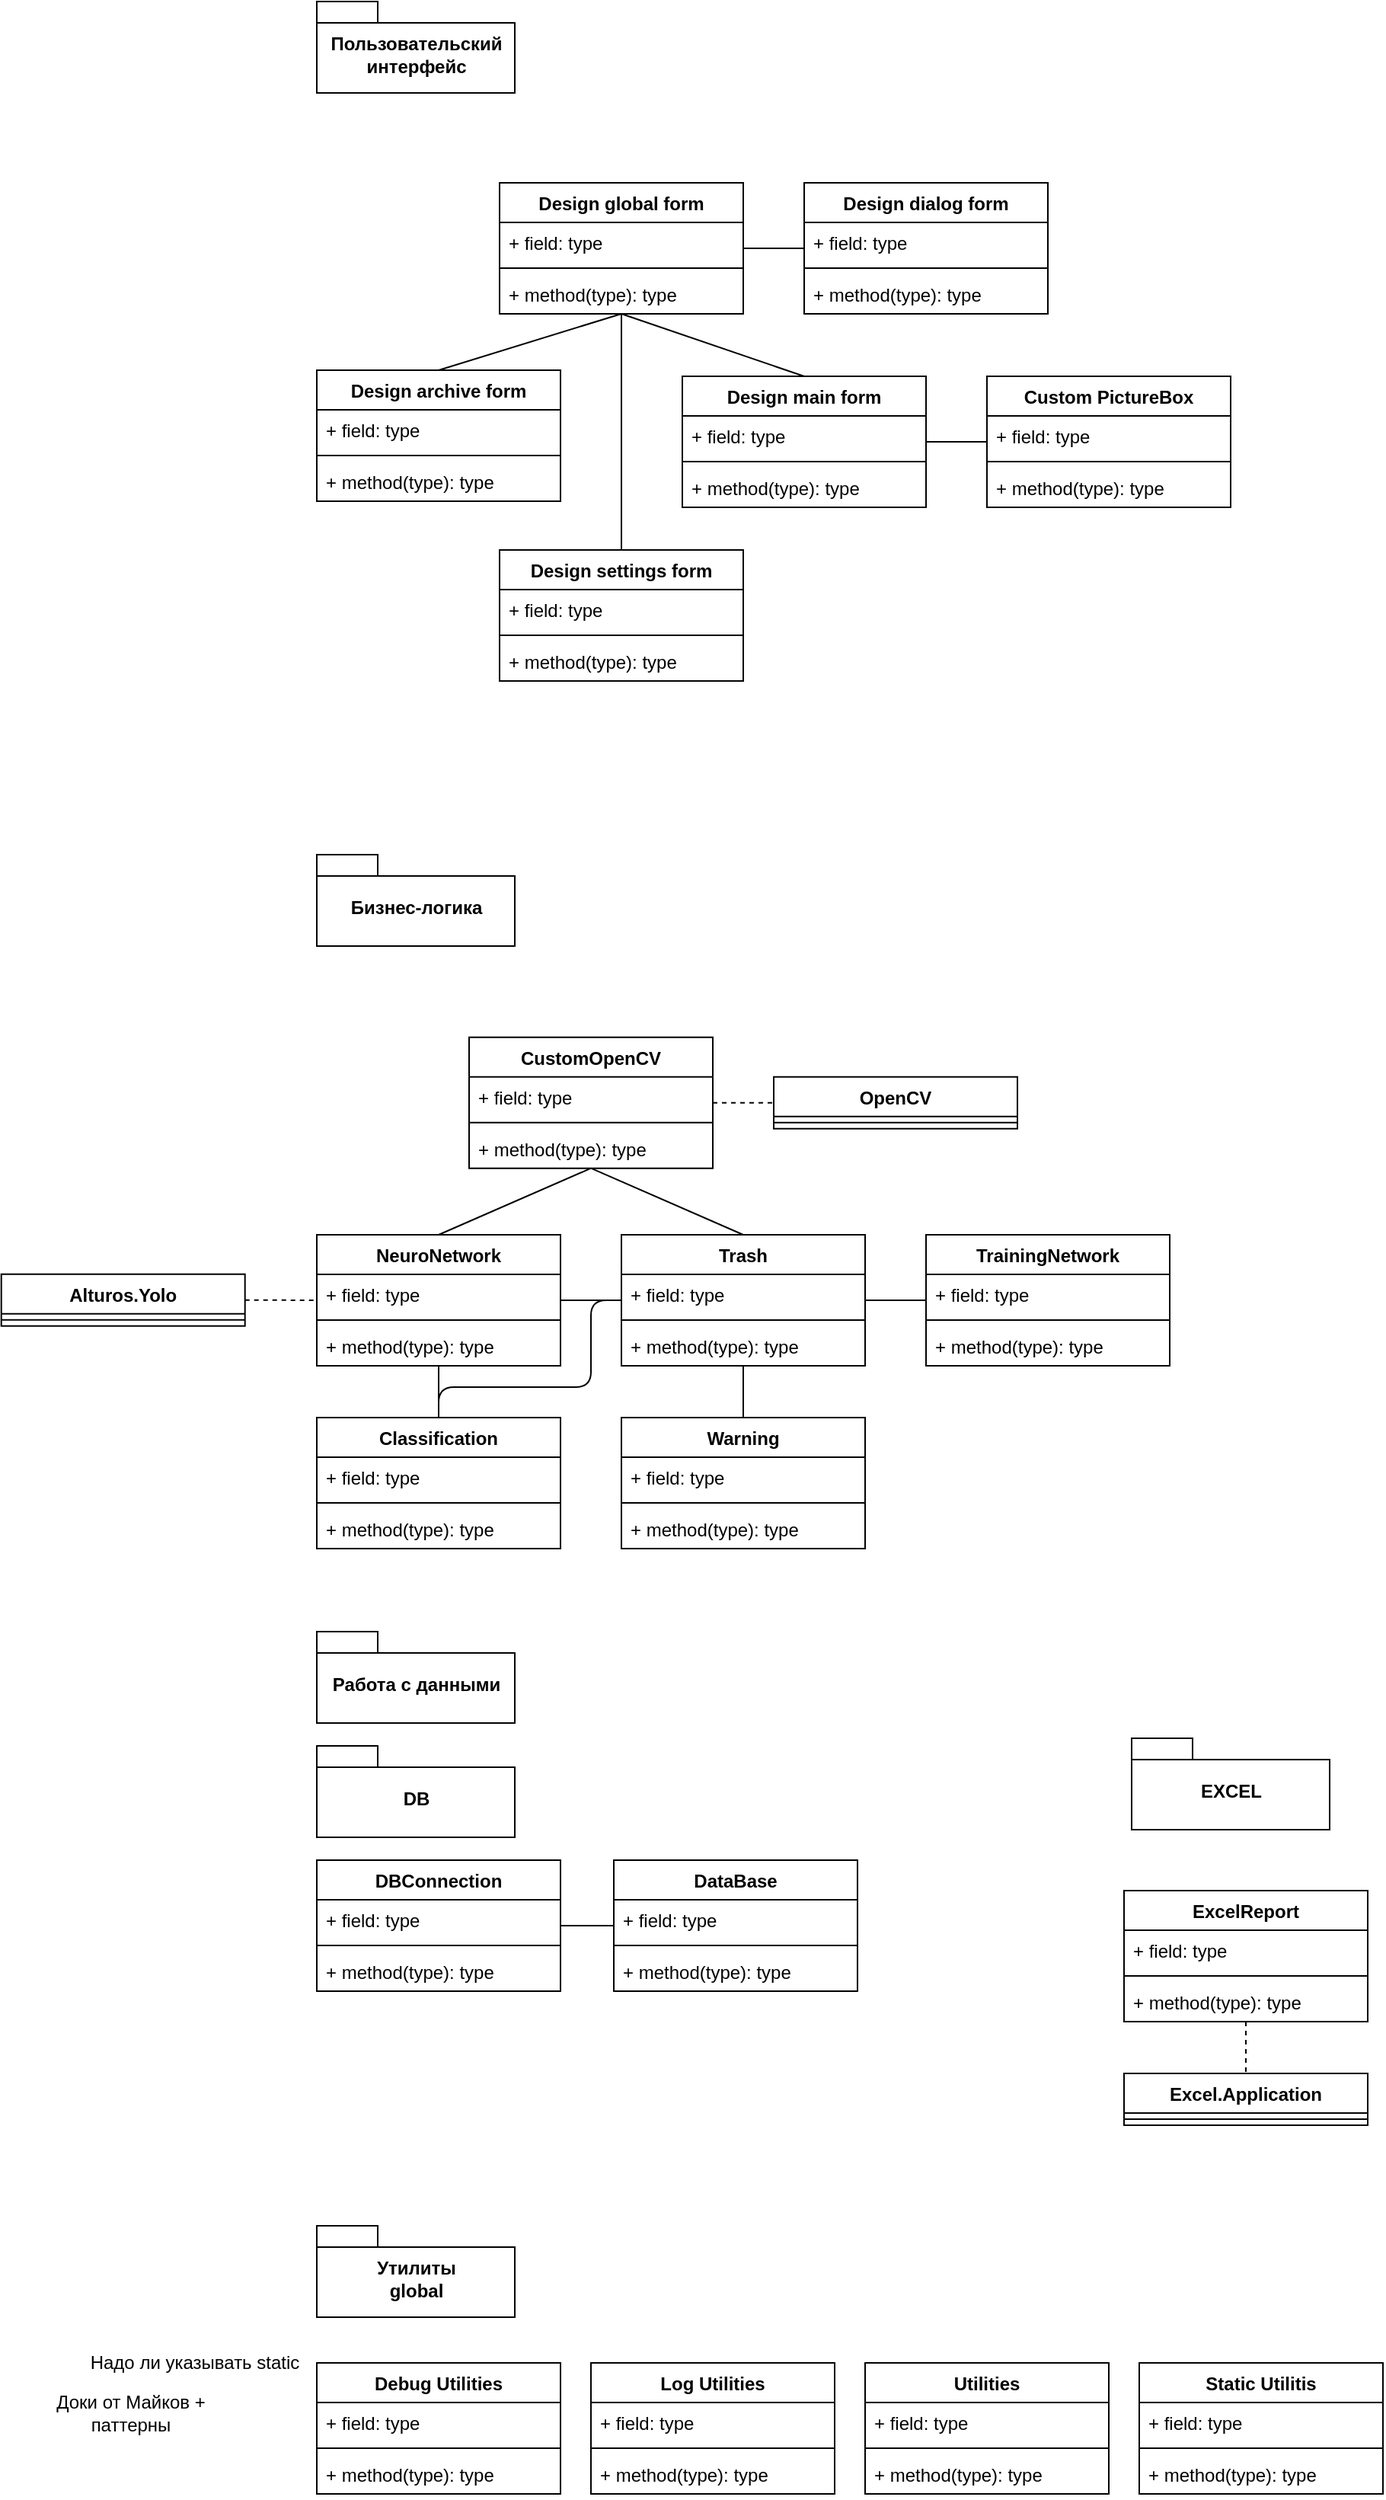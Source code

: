 <mxfile version="12.1.0" type="github" pages="1"><diagram id="XDiO8jFFn4SJrxEM6MWL" name="Page-1"><mxGraphModel dx="1755" dy="1720" grid="1" gridSize="10" guides="1" tooltips="1" connect="1" arrows="1" fold="1" page="1" pageScale="1" pageWidth="827" pageHeight="1169" math="0" shadow="0"><root><mxCell id="0"/><mxCell id="1" parent="0"/><mxCell id="pUaezIKG5SH9zL5whbPJ-2" value="Design global form" style="swimlane;fontStyle=1;align=center;verticalAlign=top;childLayout=stackLayout;horizontal=1;startSize=26;horizontalStack=0;resizeParent=1;resizeParentMax=0;resizeLast=0;collapsible=1;marginBottom=0;" parent="1" vertex="1"><mxGeometry x="160" y="79" width="160" height="86" as="geometry"/></mxCell><mxCell id="pUaezIKG5SH9zL5whbPJ-3" value="+ field: type" style="text;strokeColor=none;fillColor=none;align=left;verticalAlign=top;spacingLeft=4;spacingRight=4;overflow=hidden;rotatable=0;points=[[0,0.5],[1,0.5]];portConstraint=eastwest;" parent="pUaezIKG5SH9zL5whbPJ-2" vertex="1"><mxGeometry y="26" width="160" height="26" as="geometry"/></mxCell><mxCell id="pUaezIKG5SH9zL5whbPJ-4" value="" style="line;strokeWidth=1;fillColor=none;align=left;verticalAlign=middle;spacingTop=-1;spacingLeft=3;spacingRight=3;rotatable=0;labelPosition=right;points=[];portConstraint=eastwest;" parent="pUaezIKG5SH9zL5whbPJ-2" vertex="1"><mxGeometry y="52" width="160" height="8" as="geometry"/></mxCell><mxCell id="pUaezIKG5SH9zL5whbPJ-5" value="+ method(type): type" style="text;strokeColor=none;fillColor=none;align=left;verticalAlign=top;spacingLeft=4;spacingRight=4;overflow=hidden;rotatable=0;points=[[0,0.5],[1,0.5]];portConstraint=eastwest;" parent="pUaezIKG5SH9zL5whbPJ-2" vertex="1"><mxGeometry y="60" width="160" height="26" as="geometry"/></mxCell><mxCell id="pUaezIKG5SH9zL5whbPJ-6" value="Design main form" style="swimlane;fontStyle=1;align=center;verticalAlign=top;childLayout=stackLayout;horizontal=1;startSize=26;horizontalStack=0;resizeParent=1;resizeParentMax=0;resizeLast=0;collapsible=1;marginBottom=0;" parent="1" vertex="1"><mxGeometry x="280" y="206" width="160" height="86" as="geometry"/></mxCell><mxCell id="pUaezIKG5SH9zL5whbPJ-7" value="+ field: type" style="text;strokeColor=none;fillColor=none;align=left;verticalAlign=top;spacingLeft=4;spacingRight=4;overflow=hidden;rotatable=0;points=[[0,0.5],[1,0.5]];portConstraint=eastwest;" parent="pUaezIKG5SH9zL5whbPJ-6" vertex="1"><mxGeometry y="26" width="160" height="26" as="geometry"/></mxCell><mxCell id="pUaezIKG5SH9zL5whbPJ-8" value="" style="line;strokeWidth=1;fillColor=none;align=left;verticalAlign=middle;spacingTop=-1;spacingLeft=3;spacingRight=3;rotatable=0;labelPosition=right;points=[];portConstraint=eastwest;" parent="pUaezIKG5SH9zL5whbPJ-6" vertex="1"><mxGeometry y="52" width="160" height="8" as="geometry"/></mxCell><mxCell id="pUaezIKG5SH9zL5whbPJ-9" value="+ method(type): type" style="text;strokeColor=none;fillColor=none;align=left;verticalAlign=top;spacingLeft=4;spacingRight=4;overflow=hidden;rotatable=0;points=[[0,0.5],[1,0.5]];portConstraint=eastwest;" parent="pUaezIKG5SH9zL5whbPJ-6" vertex="1"><mxGeometry y="60" width="160" height="26" as="geometry"/></mxCell><mxCell id="pUaezIKG5SH9zL5whbPJ-10" value="Design archive form" style="swimlane;fontStyle=1;align=center;verticalAlign=top;childLayout=stackLayout;horizontal=1;startSize=26;horizontalStack=0;resizeParent=1;resizeParentMax=0;resizeLast=0;collapsible=1;marginBottom=0;" parent="1" vertex="1"><mxGeometry x="40" y="202" width="160" height="86" as="geometry"/></mxCell><mxCell id="pUaezIKG5SH9zL5whbPJ-11" value="+ field: type" style="text;strokeColor=none;fillColor=none;align=left;verticalAlign=top;spacingLeft=4;spacingRight=4;overflow=hidden;rotatable=0;points=[[0,0.5],[1,0.5]];portConstraint=eastwest;" parent="pUaezIKG5SH9zL5whbPJ-10" vertex="1"><mxGeometry y="26" width="160" height="26" as="geometry"/></mxCell><mxCell id="pUaezIKG5SH9zL5whbPJ-12" value="" style="line;strokeWidth=1;fillColor=none;align=left;verticalAlign=middle;spacingTop=-1;spacingLeft=3;spacingRight=3;rotatable=0;labelPosition=right;points=[];portConstraint=eastwest;" parent="pUaezIKG5SH9zL5whbPJ-10" vertex="1"><mxGeometry y="52" width="160" height="8" as="geometry"/></mxCell><mxCell id="pUaezIKG5SH9zL5whbPJ-13" value="+ method(type): type" style="text;strokeColor=none;fillColor=none;align=left;verticalAlign=top;spacingLeft=4;spacingRight=4;overflow=hidden;rotatable=0;points=[[0,0.5],[1,0.5]];portConstraint=eastwest;" parent="pUaezIKG5SH9zL5whbPJ-10" vertex="1"><mxGeometry y="60" width="160" height="26" as="geometry"/></mxCell><mxCell id="pUaezIKG5SH9zL5whbPJ-18" value="Custom PictureBox" style="swimlane;fontStyle=1;align=center;verticalAlign=top;childLayout=stackLayout;horizontal=1;startSize=26;horizontalStack=0;resizeParent=1;resizeParentMax=0;resizeLast=0;collapsible=1;marginBottom=0;" parent="1" vertex="1"><mxGeometry x="480" y="206" width="160" height="86" as="geometry"/></mxCell><mxCell id="pUaezIKG5SH9zL5whbPJ-19" value="+ field: type" style="text;strokeColor=none;fillColor=none;align=left;verticalAlign=top;spacingLeft=4;spacingRight=4;overflow=hidden;rotatable=0;points=[[0,0.5],[1,0.5]];portConstraint=eastwest;" parent="pUaezIKG5SH9zL5whbPJ-18" vertex="1"><mxGeometry y="26" width="160" height="26" as="geometry"/></mxCell><mxCell id="pUaezIKG5SH9zL5whbPJ-20" value="" style="line;strokeWidth=1;fillColor=none;align=left;verticalAlign=middle;spacingTop=-1;spacingLeft=3;spacingRight=3;rotatable=0;labelPosition=right;points=[];portConstraint=eastwest;" parent="pUaezIKG5SH9zL5whbPJ-18" vertex="1"><mxGeometry y="52" width="160" height="8" as="geometry"/></mxCell><mxCell id="pUaezIKG5SH9zL5whbPJ-21" value="+ method(type): type" style="text;strokeColor=none;fillColor=none;align=left;verticalAlign=top;spacingLeft=4;spacingRight=4;overflow=hidden;rotatable=0;points=[[0,0.5],[1,0.5]];portConstraint=eastwest;" parent="pUaezIKG5SH9zL5whbPJ-18" vertex="1"><mxGeometry y="60" width="160" height="26" as="geometry"/></mxCell><mxCell id="pUaezIKG5SH9zL5whbPJ-22" value="" style="endArrow=none;html=1;exitX=0.5;exitY=0;exitDx=0;exitDy=0;entryX=0.5;entryY=1;entryDx=0;entryDy=0;" parent="1" source="pUaezIKG5SH9zL5whbPJ-10" target="pUaezIKG5SH9zL5whbPJ-2" edge="1"><mxGeometry width="50" height="50" relative="1" as="geometry"><mxPoint x="120" y="206" as="sourcePoint"/><mxPoint x="220" y="113" as="targetPoint"/></mxGeometry></mxCell><mxCell id="pUaezIKG5SH9zL5whbPJ-23" value="" style="endArrow=none;html=1;exitX=0.5;exitY=0;exitDx=0;exitDy=0;entryX=0.5;entryY=1;entryDx=0;entryDy=0;" parent="1" source="pUaezIKG5SH9zL5whbPJ-6" target="pUaezIKG5SH9zL5whbPJ-2" edge="1"><mxGeometry width="50" height="50" relative="1" as="geometry"><mxPoint x="160" y="239" as="sourcePoint"/><mxPoint x="150" y="152" as="targetPoint"/></mxGeometry></mxCell><mxCell id="pUaezIKG5SH9zL5whbPJ-28" value="" style="endArrow=none;html=1;entryX=0;entryY=0.5;entryDx=0;entryDy=0;exitX=1;exitY=0.5;exitDx=0;exitDy=0;" parent="1" source="pUaezIKG5SH9zL5whbPJ-6" target="pUaezIKG5SH9zL5whbPJ-18" edge="1"><mxGeometry width="50" height="50" relative="1" as="geometry"><mxPoint x="420" y="316" as="sourcePoint"/><mxPoint x="440" y="266" as="targetPoint"/></mxGeometry></mxCell><mxCell id="pUaezIKG5SH9zL5whbPJ-31" value="Пользовательский&lt;br&gt;интерфейс" style="shape=folder;fontStyle=1;spacingTop=10;tabWidth=40;tabHeight=14;tabPosition=left;html=1;" parent="1" vertex="1"><mxGeometry x="40" y="-40" width="130" height="60" as="geometry"/></mxCell><mxCell id="pUaezIKG5SH9zL5whbPJ-32" value="Бизнес-логика" style="shape=folder;fontStyle=1;spacingTop=10;tabWidth=40;tabHeight=14;tabPosition=left;html=1;" parent="1" vertex="1"><mxGeometry x="40" y="520" width="130" height="60" as="geometry"/></mxCell><mxCell id="pUaezIKG5SH9zL5whbPJ-33" value="Работа с данными" style="shape=folder;fontStyle=1;spacingTop=10;tabWidth=40;tabHeight=14;tabPosition=left;html=1;" parent="1" vertex="1"><mxGeometry x="40" y="1030" width="130" height="60" as="geometry"/></mxCell><mxCell id="pUaezIKG5SH9zL5whbPJ-34" value="Утилиты&lt;br&gt;global" style="shape=folder;fontStyle=1;spacingTop=10;tabWidth=40;tabHeight=14;tabPosition=left;html=1;" parent="1" vertex="1"><mxGeometry x="40" y="1420" width="130" height="60" as="geometry"/></mxCell><mxCell id="pUaezIKG5SH9zL5whbPJ-35" value="CustomOpenCV" style="swimlane;fontStyle=1;align=center;verticalAlign=top;childLayout=stackLayout;horizontal=1;startSize=26;horizontalStack=0;resizeParent=1;resizeParentMax=0;resizeLast=0;collapsible=1;marginBottom=0;" parent="1" vertex="1"><mxGeometry x="140" y="639.845" width="160" height="86" as="geometry"/></mxCell><mxCell id="pUaezIKG5SH9zL5whbPJ-36" value="+ field: type" style="text;strokeColor=none;fillColor=none;align=left;verticalAlign=top;spacingLeft=4;spacingRight=4;overflow=hidden;rotatable=0;points=[[0,0.5],[1,0.5]];portConstraint=eastwest;" parent="pUaezIKG5SH9zL5whbPJ-35" vertex="1"><mxGeometry y="26" width="160" height="26" as="geometry"/></mxCell><mxCell id="pUaezIKG5SH9zL5whbPJ-37" value="" style="line;strokeWidth=1;fillColor=none;align=left;verticalAlign=middle;spacingTop=-1;spacingLeft=3;spacingRight=3;rotatable=0;labelPosition=right;points=[];portConstraint=eastwest;" parent="pUaezIKG5SH9zL5whbPJ-35" vertex="1"><mxGeometry y="52" width="160" height="8" as="geometry"/></mxCell><mxCell id="pUaezIKG5SH9zL5whbPJ-38" value="+ method(type): type" style="text;strokeColor=none;fillColor=none;align=left;verticalAlign=top;spacingLeft=4;spacingRight=4;overflow=hidden;rotatable=0;points=[[0,0.5],[1,0.5]];portConstraint=eastwest;" parent="pUaezIKG5SH9zL5whbPJ-35" vertex="1"><mxGeometry y="60" width="160" height="26" as="geometry"/></mxCell><mxCell id="pUaezIKG5SH9zL5whbPJ-39" value="NeuroNetwork" style="swimlane;fontStyle=1;align=center;verticalAlign=top;childLayout=stackLayout;horizontal=1;startSize=26;horizontalStack=0;resizeParent=1;resizeParentMax=0;resizeLast=0;collapsible=1;marginBottom=0;" parent="1" vertex="1"><mxGeometry x="40" y="769.5" width="160" height="86" as="geometry"/></mxCell><mxCell id="pUaezIKG5SH9zL5whbPJ-40" value="+ field: type" style="text;strokeColor=none;fillColor=none;align=left;verticalAlign=top;spacingLeft=4;spacingRight=4;overflow=hidden;rotatable=0;points=[[0,0.5],[1,0.5]];portConstraint=eastwest;" parent="pUaezIKG5SH9zL5whbPJ-39" vertex="1"><mxGeometry y="26" width="160" height="26" as="geometry"/></mxCell><mxCell id="pUaezIKG5SH9zL5whbPJ-41" value="" style="line;strokeWidth=1;fillColor=none;align=left;verticalAlign=middle;spacingTop=-1;spacingLeft=3;spacingRight=3;rotatable=0;labelPosition=right;points=[];portConstraint=eastwest;" parent="pUaezIKG5SH9zL5whbPJ-39" vertex="1"><mxGeometry y="52" width="160" height="8" as="geometry"/></mxCell><mxCell id="pUaezIKG5SH9zL5whbPJ-42" value="+ method(type): type" style="text;strokeColor=none;fillColor=none;align=left;verticalAlign=top;spacingLeft=4;spacingRight=4;overflow=hidden;rotatable=0;points=[[0,0.5],[1,0.5]];portConstraint=eastwest;" parent="pUaezIKG5SH9zL5whbPJ-39" vertex="1"><mxGeometry y="60" width="160" height="26" as="geometry"/></mxCell><mxCell id="pUaezIKG5SH9zL5whbPJ-43" value="Trash" style="swimlane;fontStyle=1;align=center;verticalAlign=top;childLayout=stackLayout;horizontal=1;startSize=26;horizontalStack=0;resizeParent=1;resizeParentMax=0;resizeLast=0;collapsible=1;marginBottom=0;" parent="1" vertex="1"><mxGeometry x="240" y="769.5" width="160" height="86" as="geometry"/></mxCell><mxCell id="pUaezIKG5SH9zL5whbPJ-44" value="+ field: type" style="text;strokeColor=none;fillColor=none;align=left;verticalAlign=top;spacingLeft=4;spacingRight=4;overflow=hidden;rotatable=0;points=[[0,0.5],[1,0.5]];portConstraint=eastwest;" parent="pUaezIKG5SH9zL5whbPJ-43" vertex="1"><mxGeometry y="26" width="160" height="26" as="geometry"/></mxCell><mxCell id="pUaezIKG5SH9zL5whbPJ-45" value="" style="line;strokeWidth=1;fillColor=none;align=left;verticalAlign=middle;spacingTop=-1;spacingLeft=3;spacingRight=3;rotatable=0;labelPosition=right;points=[];portConstraint=eastwest;" parent="pUaezIKG5SH9zL5whbPJ-43" vertex="1"><mxGeometry y="52" width="160" height="8" as="geometry"/></mxCell><mxCell id="pUaezIKG5SH9zL5whbPJ-46" value="+ method(type): type" style="text;strokeColor=none;fillColor=none;align=left;verticalAlign=top;spacingLeft=4;spacingRight=4;overflow=hidden;rotatable=0;points=[[0,0.5],[1,0.5]];portConstraint=eastwest;" parent="pUaezIKG5SH9zL5whbPJ-43" vertex="1"><mxGeometry y="60" width="160" height="26" as="geometry"/></mxCell><mxCell id="pUaezIKG5SH9zL5whbPJ-47" value="" style="endArrow=none;html=1;exitX=0.5;exitY=1;exitDx=0;exitDy=0;entryX=0.5;entryY=0;entryDx=0;entryDy=0;" parent="1" source="pUaezIKG5SH9zL5whbPJ-35" target="pUaezIKG5SH9zL5whbPJ-39" edge="1"><mxGeometry width="50" height="50" relative="1" as="geometry"><mxPoint x="-80" y="859.5" as="sourcePoint"/><mxPoint x="30" y="919.5" as="targetPoint"/></mxGeometry></mxCell><mxCell id="pUaezIKG5SH9zL5whbPJ-48" value="" style="endArrow=none;html=1;exitX=1;exitY=0.5;exitDx=0;exitDy=0;entryX=0;entryY=0.5;entryDx=0;entryDy=0;" parent="1" source="pUaezIKG5SH9zL5whbPJ-39" target="pUaezIKG5SH9zL5whbPJ-43" edge="1"><mxGeometry width="50" height="50" relative="1" as="geometry"><mxPoint x="10" y="809.5" as="sourcePoint"/><mxPoint x="50" y="809.5" as="targetPoint"/></mxGeometry></mxCell><mxCell id="pUaezIKG5SH9zL5whbPJ-49" value="Debug Utilities" style="swimlane;fontStyle=1;align=center;verticalAlign=top;childLayout=stackLayout;horizontal=1;startSize=26;horizontalStack=0;resizeParent=1;resizeParentMax=0;resizeLast=0;collapsible=1;marginBottom=0;" parent="1" vertex="1"><mxGeometry x="40" y="1510" width="160" height="86" as="geometry"/></mxCell><mxCell id="pUaezIKG5SH9zL5whbPJ-50" value="+ field: type" style="text;strokeColor=none;fillColor=none;align=left;verticalAlign=top;spacingLeft=4;spacingRight=4;overflow=hidden;rotatable=0;points=[[0,0.5],[1,0.5]];portConstraint=eastwest;" parent="pUaezIKG5SH9zL5whbPJ-49" vertex="1"><mxGeometry y="26" width="160" height="26" as="geometry"/></mxCell><mxCell id="pUaezIKG5SH9zL5whbPJ-51" value="" style="line;strokeWidth=1;fillColor=none;align=left;verticalAlign=middle;spacingTop=-1;spacingLeft=3;spacingRight=3;rotatable=0;labelPosition=right;points=[];portConstraint=eastwest;" parent="pUaezIKG5SH9zL5whbPJ-49" vertex="1"><mxGeometry y="52" width="160" height="8" as="geometry"/></mxCell><mxCell id="pUaezIKG5SH9zL5whbPJ-52" value="+ method(type): type" style="text;strokeColor=none;fillColor=none;align=left;verticalAlign=top;spacingLeft=4;spacingRight=4;overflow=hidden;rotatable=0;points=[[0,0.5],[1,0.5]];portConstraint=eastwest;" parent="pUaezIKG5SH9zL5whbPJ-49" vertex="1"><mxGeometry y="60" width="160" height="26" as="geometry"/></mxCell><mxCell id="pUaezIKG5SH9zL5whbPJ-53" value="Log Utilities" style="swimlane;fontStyle=1;align=center;verticalAlign=top;childLayout=stackLayout;horizontal=1;startSize=26;horizontalStack=0;resizeParent=1;resizeParentMax=0;resizeLast=0;collapsible=1;marginBottom=0;" parent="1" vertex="1"><mxGeometry x="220" y="1510" width="160" height="86" as="geometry"/></mxCell><mxCell id="pUaezIKG5SH9zL5whbPJ-54" value="+ field: type" style="text;strokeColor=none;fillColor=none;align=left;verticalAlign=top;spacingLeft=4;spacingRight=4;overflow=hidden;rotatable=0;points=[[0,0.5],[1,0.5]];portConstraint=eastwest;" parent="pUaezIKG5SH9zL5whbPJ-53" vertex="1"><mxGeometry y="26" width="160" height="26" as="geometry"/></mxCell><mxCell id="pUaezIKG5SH9zL5whbPJ-55" value="" style="line;strokeWidth=1;fillColor=none;align=left;verticalAlign=middle;spacingTop=-1;spacingLeft=3;spacingRight=3;rotatable=0;labelPosition=right;points=[];portConstraint=eastwest;" parent="pUaezIKG5SH9zL5whbPJ-53" vertex="1"><mxGeometry y="52" width="160" height="8" as="geometry"/></mxCell><mxCell id="pUaezIKG5SH9zL5whbPJ-56" value="+ method(type): type" style="text;strokeColor=none;fillColor=none;align=left;verticalAlign=top;spacingLeft=4;spacingRight=4;overflow=hidden;rotatable=0;points=[[0,0.5],[1,0.5]];portConstraint=eastwest;" parent="pUaezIKG5SH9zL5whbPJ-53" vertex="1"><mxGeometry y="60" width="160" height="26" as="geometry"/></mxCell><mxCell id="pUaezIKG5SH9zL5whbPJ-57" value="Utilities" style="swimlane;fontStyle=1;align=center;verticalAlign=top;childLayout=stackLayout;horizontal=1;startSize=26;horizontalStack=0;resizeParent=1;resizeParentMax=0;resizeLast=0;collapsible=1;marginBottom=0;" parent="1" vertex="1"><mxGeometry x="400" y="1510" width="160" height="86" as="geometry"/></mxCell><mxCell id="pUaezIKG5SH9zL5whbPJ-58" value="+ field: type" style="text;strokeColor=none;fillColor=none;align=left;verticalAlign=top;spacingLeft=4;spacingRight=4;overflow=hidden;rotatable=0;points=[[0,0.5],[1,0.5]];portConstraint=eastwest;" parent="pUaezIKG5SH9zL5whbPJ-57" vertex="1"><mxGeometry y="26" width="160" height="26" as="geometry"/></mxCell><mxCell id="pUaezIKG5SH9zL5whbPJ-59" value="" style="line;strokeWidth=1;fillColor=none;align=left;verticalAlign=middle;spacingTop=-1;spacingLeft=3;spacingRight=3;rotatable=0;labelPosition=right;points=[];portConstraint=eastwest;" parent="pUaezIKG5SH9zL5whbPJ-57" vertex="1"><mxGeometry y="52" width="160" height="8" as="geometry"/></mxCell><mxCell id="pUaezIKG5SH9zL5whbPJ-60" value="+ method(type): type" style="text;strokeColor=none;fillColor=none;align=left;verticalAlign=top;spacingLeft=4;spacingRight=4;overflow=hidden;rotatable=0;points=[[0,0.5],[1,0.5]];portConstraint=eastwest;" parent="pUaezIKG5SH9zL5whbPJ-57" vertex="1"><mxGeometry y="60" width="160" height="26" as="geometry"/></mxCell><mxCell id="pUaezIKG5SH9zL5whbPJ-61" value="Static Utilitis" style="swimlane;fontStyle=1;align=center;verticalAlign=top;childLayout=stackLayout;horizontal=1;startSize=26;horizontalStack=0;resizeParent=1;resizeParentMax=0;resizeLast=0;collapsible=1;marginBottom=0;" parent="1" vertex="1"><mxGeometry x="580" y="1510" width="160" height="86" as="geometry"/></mxCell><mxCell id="pUaezIKG5SH9zL5whbPJ-62" value="+ field: type" style="text;strokeColor=none;fillColor=none;align=left;verticalAlign=top;spacingLeft=4;spacingRight=4;overflow=hidden;rotatable=0;points=[[0,0.5],[1,0.5]];portConstraint=eastwest;" parent="pUaezIKG5SH9zL5whbPJ-61" vertex="1"><mxGeometry y="26" width="160" height="26" as="geometry"/></mxCell><mxCell id="pUaezIKG5SH9zL5whbPJ-63" value="" style="line;strokeWidth=1;fillColor=none;align=left;verticalAlign=middle;spacingTop=-1;spacingLeft=3;spacingRight=3;rotatable=0;labelPosition=right;points=[];portConstraint=eastwest;" parent="pUaezIKG5SH9zL5whbPJ-61" vertex="1"><mxGeometry y="52" width="160" height="8" as="geometry"/></mxCell><mxCell id="pUaezIKG5SH9zL5whbPJ-64" value="+ method(type): type" style="text;strokeColor=none;fillColor=none;align=left;verticalAlign=top;spacingLeft=4;spacingRight=4;overflow=hidden;rotatable=0;points=[[0,0.5],[1,0.5]];portConstraint=eastwest;" parent="pUaezIKG5SH9zL5whbPJ-61" vertex="1"><mxGeometry y="60" width="160" height="26" as="geometry"/></mxCell><mxCell id="pUaezIKG5SH9zL5whbPJ-65" value="DBConnection" style="swimlane;fontStyle=1;align=center;verticalAlign=top;childLayout=stackLayout;horizontal=1;startSize=26;horizontalStack=0;resizeParent=1;resizeParentMax=0;resizeLast=0;collapsible=1;marginBottom=0;" parent="1" vertex="1"><mxGeometry x="40" y="1180" width="160" height="86" as="geometry"/></mxCell><mxCell id="pUaezIKG5SH9zL5whbPJ-66" value="+ field: type" style="text;strokeColor=none;fillColor=none;align=left;verticalAlign=top;spacingLeft=4;spacingRight=4;overflow=hidden;rotatable=0;points=[[0,0.5],[1,0.5]];portConstraint=eastwest;" parent="pUaezIKG5SH9zL5whbPJ-65" vertex="1"><mxGeometry y="26" width="160" height="26" as="geometry"/></mxCell><mxCell id="pUaezIKG5SH9zL5whbPJ-67" value="" style="line;strokeWidth=1;fillColor=none;align=left;verticalAlign=middle;spacingTop=-1;spacingLeft=3;spacingRight=3;rotatable=0;labelPosition=right;points=[];portConstraint=eastwest;" parent="pUaezIKG5SH9zL5whbPJ-65" vertex="1"><mxGeometry y="52" width="160" height="8" as="geometry"/></mxCell><mxCell id="pUaezIKG5SH9zL5whbPJ-68" value="+ method(type): type" style="text;strokeColor=none;fillColor=none;align=left;verticalAlign=top;spacingLeft=4;spacingRight=4;overflow=hidden;rotatable=0;points=[[0,0.5],[1,0.5]];portConstraint=eastwest;" parent="pUaezIKG5SH9zL5whbPJ-65" vertex="1"><mxGeometry y="60" width="160" height="26" as="geometry"/></mxCell><mxCell id="pUaezIKG5SH9zL5whbPJ-69" value="DataBase" style="swimlane;fontStyle=1;align=center;verticalAlign=top;childLayout=stackLayout;horizontal=1;startSize=26;horizontalStack=0;resizeParent=1;resizeParentMax=0;resizeLast=0;collapsible=1;marginBottom=0;" parent="1" vertex="1"><mxGeometry x="235" y="1180" width="160" height="86" as="geometry"/></mxCell><mxCell id="pUaezIKG5SH9zL5whbPJ-70" value="+ field: type" style="text;strokeColor=none;fillColor=none;align=left;verticalAlign=top;spacingLeft=4;spacingRight=4;overflow=hidden;rotatable=0;points=[[0,0.5],[1,0.5]];portConstraint=eastwest;" parent="pUaezIKG5SH9zL5whbPJ-69" vertex="1"><mxGeometry y="26" width="160" height="26" as="geometry"/></mxCell><mxCell id="pUaezIKG5SH9zL5whbPJ-71" value="" style="line;strokeWidth=1;fillColor=none;align=left;verticalAlign=middle;spacingTop=-1;spacingLeft=3;spacingRight=3;rotatable=0;labelPosition=right;points=[];portConstraint=eastwest;" parent="pUaezIKG5SH9zL5whbPJ-69" vertex="1"><mxGeometry y="52" width="160" height="8" as="geometry"/></mxCell><mxCell id="pUaezIKG5SH9zL5whbPJ-72" value="+ method(type): type" style="text;strokeColor=none;fillColor=none;align=left;verticalAlign=top;spacingLeft=4;spacingRight=4;overflow=hidden;rotatable=0;points=[[0,0.5],[1,0.5]];portConstraint=eastwest;" parent="pUaezIKG5SH9zL5whbPJ-69" vertex="1"><mxGeometry y="60" width="160" height="26" as="geometry"/></mxCell><mxCell id="pUaezIKG5SH9zL5whbPJ-77" value="" style="endArrow=none;html=1;entryX=0;entryY=0.5;entryDx=0;entryDy=0;exitX=1;exitY=0.5;exitDx=0;exitDy=0;" parent="1" source="pUaezIKG5SH9zL5whbPJ-65" target="pUaezIKG5SH9zL5whbPJ-69" edge="1"><mxGeometry width="50" height="50" relative="1" as="geometry"><mxPoint x="230" y="1170" as="sourcePoint"/><mxPoint x="250" y="1003" as="targetPoint"/></mxGeometry></mxCell><mxCell id="xTw-XbB59XVLvjDgNL5M-1" value="Design settings form" style="swimlane;fontStyle=1;align=center;verticalAlign=top;childLayout=stackLayout;horizontal=1;startSize=26;horizontalStack=0;resizeParent=1;resizeParentMax=0;resizeLast=0;collapsible=1;marginBottom=0;" vertex="1" parent="1"><mxGeometry x="160" y="320" width="160" height="86" as="geometry"/></mxCell><mxCell id="xTw-XbB59XVLvjDgNL5M-2" value="+ field: type" style="text;strokeColor=none;fillColor=none;align=left;verticalAlign=top;spacingLeft=4;spacingRight=4;overflow=hidden;rotatable=0;points=[[0,0.5],[1,0.5]];portConstraint=eastwest;" vertex="1" parent="xTw-XbB59XVLvjDgNL5M-1"><mxGeometry y="26" width="160" height="26" as="geometry"/></mxCell><mxCell id="xTw-XbB59XVLvjDgNL5M-3" value="" style="line;strokeWidth=1;fillColor=none;align=left;verticalAlign=middle;spacingTop=-1;spacingLeft=3;spacingRight=3;rotatable=0;labelPosition=right;points=[];portConstraint=eastwest;" vertex="1" parent="xTw-XbB59XVLvjDgNL5M-1"><mxGeometry y="52" width="160" height="8" as="geometry"/></mxCell><mxCell id="xTw-XbB59XVLvjDgNL5M-4" value="+ method(type): type" style="text;strokeColor=none;fillColor=none;align=left;verticalAlign=top;spacingLeft=4;spacingRight=4;overflow=hidden;rotatable=0;points=[[0,0.5],[1,0.5]];portConstraint=eastwest;" vertex="1" parent="xTw-XbB59XVLvjDgNL5M-1"><mxGeometry y="60" width="160" height="26" as="geometry"/></mxCell><mxCell id="xTw-XbB59XVLvjDgNL5M-5" value="" style="endArrow=none;html=1;exitX=0.5;exitY=0;exitDx=0;exitDy=0;entryX=0.5;entryY=1;entryDx=0;entryDy=0;" edge="1" parent="1" source="xTw-XbB59XVLvjDgNL5M-1" target="pUaezIKG5SH9zL5whbPJ-2"><mxGeometry width="50" height="50" relative="1" as="geometry"><mxPoint x="130" y="212" as="sourcePoint"/><mxPoint x="250" y="139" as="targetPoint"/></mxGeometry></mxCell><mxCell id="xTw-XbB59XVLvjDgNL5M-6" value="TrainingNetwork" style="swimlane;fontStyle=1;align=center;verticalAlign=top;childLayout=stackLayout;horizontal=1;startSize=26;horizontalStack=0;resizeParent=1;resizeParentMax=0;resizeLast=0;collapsible=1;marginBottom=0;" vertex="1" parent="1"><mxGeometry x="440" y="769.5" width="160" height="86" as="geometry"/></mxCell><mxCell id="xTw-XbB59XVLvjDgNL5M-7" value="+ field: type" style="text;strokeColor=none;fillColor=none;align=left;verticalAlign=top;spacingLeft=4;spacingRight=4;overflow=hidden;rotatable=0;points=[[0,0.5],[1,0.5]];portConstraint=eastwest;" vertex="1" parent="xTw-XbB59XVLvjDgNL5M-6"><mxGeometry y="26" width="160" height="26" as="geometry"/></mxCell><mxCell id="xTw-XbB59XVLvjDgNL5M-8" value="" style="line;strokeWidth=1;fillColor=none;align=left;verticalAlign=middle;spacingTop=-1;spacingLeft=3;spacingRight=3;rotatable=0;labelPosition=right;points=[];portConstraint=eastwest;" vertex="1" parent="xTw-XbB59XVLvjDgNL5M-6"><mxGeometry y="52" width="160" height="8" as="geometry"/></mxCell><mxCell id="xTw-XbB59XVLvjDgNL5M-9" value="+ method(type): type" style="text;strokeColor=none;fillColor=none;align=left;verticalAlign=top;spacingLeft=4;spacingRight=4;overflow=hidden;rotatable=0;points=[[0,0.5],[1,0.5]];portConstraint=eastwest;" vertex="1" parent="xTw-XbB59XVLvjDgNL5M-6"><mxGeometry y="60" width="160" height="26" as="geometry"/></mxCell><mxCell id="xTw-XbB59XVLvjDgNL5M-11" value="" style="endArrow=none;html=1;entryX=1;entryY=0.5;entryDx=0;entryDy=0;exitX=0;exitY=0.5;exitDx=0;exitDy=0;" edge="1" parent="1" source="xTw-XbB59XVLvjDgNL5M-6" target="pUaezIKG5SH9zL5whbPJ-43"><mxGeometry width="50" height="50" relative="1" as="geometry"><mxPoint x="430" y="789.5" as="sourcePoint"/><mxPoint x="440" y="869.5" as="targetPoint"/></mxGeometry></mxCell><mxCell id="xTw-XbB59XVLvjDgNL5M-12" value="Warning" style="swimlane;fontStyle=1;align=center;verticalAlign=top;childLayout=stackLayout;horizontal=1;startSize=26;horizontalStack=0;resizeParent=1;resizeParentMax=0;resizeLast=0;collapsible=1;marginBottom=0;" vertex="1" parent="1"><mxGeometry x="240" y="889.5" width="160" height="86" as="geometry"/></mxCell><mxCell id="xTw-XbB59XVLvjDgNL5M-13" value="+ field: type" style="text;strokeColor=none;fillColor=none;align=left;verticalAlign=top;spacingLeft=4;spacingRight=4;overflow=hidden;rotatable=0;points=[[0,0.5],[1,0.5]];portConstraint=eastwest;" vertex="1" parent="xTw-XbB59XVLvjDgNL5M-12"><mxGeometry y="26" width="160" height="26" as="geometry"/></mxCell><mxCell id="xTw-XbB59XVLvjDgNL5M-14" value="" style="line;strokeWidth=1;fillColor=none;align=left;verticalAlign=middle;spacingTop=-1;spacingLeft=3;spacingRight=3;rotatable=0;labelPosition=right;points=[];portConstraint=eastwest;" vertex="1" parent="xTw-XbB59XVLvjDgNL5M-12"><mxGeometry y="52" width="160" height="8" as="geometry"/></mxCell><mxCell id="xTw-XbB59XVLvjDgNL5M-15" value="+ method(type): type" style="text;strokeColor=none;fillColor=none;align=left;verticalAlign=top;spacingLeft=4;spacingRight=4;overflow=hidden;rotatable=0;points=[[0,0.5],[1,0.5]];portConstraint=eastwest;" vertex="1" parent="xTw-XbB59XVLvjDgNL5M-12"><mxGeometry y="60" width="160" height="26" as="geometry"/></mxCell><mxCell id="xTw-XbB59XVLvjDgNL5M-16" value="" style="endArrow=none;html=1;entryX=0.5;entryY=1;entryDx=0;entryDy=0;exitX=0.5;exitY=0;exitDx=0;exitDy=0;" edge="1" parent="1" source="xTw-XbB59XVLvjDgNL5M-12" target="pUaezIKG5SH9zL5whbPJ-43"><mxGeometry width="50" height="50" relative="1" as="geometry"><mxPoint x="110" y="939.5" as="sourcePoint"/><mxPoint x="160" y="889.5" as="targetPoint"/></mxGeometry></mxCell><mxCell id="xTw-XbB59XVLvjDgNL5M-17" value="Classification" style="swimlane;fontStyle=1;align=center;verticalAlign=top;childLayout=stackLayout;horizontal=1;startSize=26;horizontalStack=0;resizeParent=1;resizeParentMax=0;resizeLast=0;collapsible=1;marginBottom=0;" vertex="1" parent="1"><mxGeometry x="40" y="889.5" width="160" height="86" as="geometry"/></mxCell><mxCell id="xTw-XbB59XVLvjDgNL5M-18" value="+ field: type" style="text;strokeColor=none;fillColor=none;align=left;verticalAlign=top;spacingLeft=4;spacingRight=4;overflow=hidden;rotatable=0;points=[[0,0.5],[1,0.5]];portConstraint=eastwest;" vertex="1" parent="xTw-XbB59XVLvjDgNL5M-17"><mxGeometry y="26" width="160" height="26" as="geometry"/></mxCell><mxCell id="xTw-XbB59XVLvjDgNL5M-19" value="" style="line;strokeWidth=1;fillColor=none;align=left;verticalAlign=middle;spacingTop=-1;spacingLeft=3;spacingRight=3;rotatable=0;labelPosition=right;points=[];portConstraint=eastwest;" vertex="1" parent="xTw-XbB59XVLvjDgNL5M-17"><mxGeometry y="52" width="160" height="8" as="geometry"/></mxCell><mxCell id="xTw-XbB59XVLvjDgNL5M-20" value="+ method(type): type" style="text;strokeColor=none;fillColor=none;align=left;verticalAlign=top;spacingLeft=4;spacingRight=4;overflow=hidden;rotatable=0;points=[[0,0.5],[1,0.5]];portConstraint=eastwest;" vertex="1" parent="xTw-XbB59XVLvjDgNL5M-17"><mxGeometry y="60" width="160" height="26" as="geometry"/></mxCell><mxCell id="xTw-XbB59XVLvjDgNL5M-21" value="" style="endArrow=none;html=1;exitX=0.5;exitY=0;exitDx=0;exitDy=0;entryX=0.5;entryY=1;entryDx=0;entryDy=0;" edge="1" parent="1" source="xTw-XbB59XVLvjDgNL5M-17" target="pUaezIKG5SH9zL5whbPJ-39"><mxGeometry width="50" height="50" relative="1" as="geometry"><mxPoint x="122" y="869.5" as="sourcePoint"/><mxPoint x="90" y="869.5" as="targetPoint"/></mxGeometry></mxCell><mxCell id="xTw-XbB59XVLvjDgNL5M-22" value="Design dialog form" style="swimlane;fontStyle=1;align=center;verticalAlign=top;childLayout=stackLayout;horizontal=1;startSize=26;horizontalStack=0;resizeParent=1;resizeParentMax=0;resizeLast=0;collapsible=1;marginBottom=0;" vertex="1" parent="1"><mxGeometry x="360" y="79" width="160" height="86" as="geometry"/></mxCell><mxCell id="xTw-XbB59XVLvjDgNL5M-23" value="+ field: type" style="text;strokeColor=none;fillColor=none;align=left;verticalAlign=top;spacingLeft=4;spacingRight=4;overflow=hidden;rotatable=0;points=[[0,0.5],[1,0.5]];portConstraint=eastwest;" vertex="1" parent="xTw-XbB59XVLvjDgNL5M-22"><mxGeometry y="26" width="160" height="26" as="geometry"/></mxCell><mxCell id="xTw-XbB59XVLvjDgNL5M-24" value="" style="line;strokeWidth=1;fillColor=none;align=left;verticalAlign=middle;spacingTop=-1;spacingLeft=3;spacingRight=3;rotatable=0;labelPosition=right;points=[];portConstraint=eastwest;" vertex="1" parent="xTw-XbB59XVLvjDgNL5M-22"><mxGeometry y="52" width="160" height="8" as="geometry"/></mxCell><mxCell id="xTw-XbB59XVLvjDgNL5M-25" value="+ method(type): type" style="text;strokeColor=none;fillColor=none;align=left;verticalAlign=top;spacingLeft=4;spacingRight=4;overflow=hidden;rotatable=0;points=[[0,0.5],[1,0.5]];portConstraint=eastwest;" vertex="1" parent="xTw-XbB59XVLvjDgNL5M-22"><mxGeometry y="60" width="160" height="26" as="geometry"/></mxCell><mxCell id="xTw-XbB59XVLvjDgNL5M-26" value="" style="endArrow=none;html=1;exitX=0.5;exitY=0;exitDx=0;exitDy=0;entryX=0;entryY=0.5;entryDx=0;entryDy=0;" edge="1" parent="1" source="xTw-XbB59XVLvjDgNL5M-17" target="pUaezIKG5SH9zL5whbPJ-43"><mxGeometry width="50" height="50" relative="1" as="geometry"><mxPoint x="180" y="899.5" as="sourcePoint"/><mxPoint x="230" y="819.5" as="targetPoint"/><Array as="points"><mxPoint x="120" y="869.5"/><mxPoint x="220" y="869.5"/><mxPoint x="220" y="812.5"/></Array></mxGeometry></mxCell><mxCell id="xTw-XbB59XVLvjDgNL5M-27" value="" style="endArrow=none;html=1;exitX=0.5;exitY=0;exitDx=0;exitDy=0;entryX=0.5;entryY=1;entryDx=0;entryDy=0;" edge="1" parent="1" source="pUaezIKG5SH9zL5whbPJ-43" target="pUaezIKG5SH9zL5whbPJ-35"><mxGeometry width="50" height="50" relative="1" as="geometry"><mxPoint x="310" y="769.5" as="sourcePoint"/><mxPoint x="180" y="672.5" as="targetPoint"/></mxGeometry></mxCell><mxCell id="xTw-XbB59XVLvjDgNL5M-30" value="" style="endArrow=none;html=1;entryX=0;entryY=0.5;entryDx=0;entryDy=0;exitX=1;exitY=0.5;exitDx=0;exitDy=0;" edge="1" parent="1" source="pUaezIKG5SH9zL5whbPJ-2" target="xTw-XbB59XVLvjDgNL5M-22"><mxGeometry width="50" height="50" relative="1" as="geometry"><mxPoint x="350" y="190" as="sourcePoint"/><mxPoint x="400" y="140" as="targetPoint"/></mxGeometry></mxCell><mxCell id="xTw-XbB59XVLvjDgNL5M-41" value="OpenCV" style="swimlane;fontStyle=1;align=center;verticalAlign=top;childLayout=stackLayout;horizontal=1;startSize=26;horizontalStack=0;resizeParent=1;resizeParentMax=0;resizeLast=0;collapsible=1;marginBottom=0;" vertex="1" parent="1"><mxGeometry x="340" y="665.845" width="160" height="34" as="geometry"/></mxCell><mxCell id="xTw-XbB59XVLvjDgNL5M-43" value="" style="line;strokeWidth=1;fillColor=none;align=left;verticalAlign=middle;spacingTop=-1;spacingLeft=3;spacingRight=3;rotatable=0;labelPosition=right;points=[];portConstraint=eastwest;" vertex="1" parent="xTw-XbB59XVLvjDgNL5M-41"><mxGeometry y="26" width="160" height="8" as="geometry"/></mxCell><mxCell id="xTw-XbB59XVLvjDgNL5M-45" value="" style="endArrow=none;dashed=1;html=1;exitX=1;exitY=0.5;exitDx=0;exitDy=0;entryX=0;entryY=0.5;entryDx=0;entryDy=0;" edge="1" parent="1" source="pUaezIKG5SH9zL5whbPJ-35" target="xTw-XbB59XVLvjDgNL5M-41"><mxGeometry width="50" height="50" relative="1" as="geometry"><mxPoint x="250" y="640" as="sourcePoint"/><mxPoint x="300" y="590" as="targetPoint"/></mxGeometry></mxCell><mxCell id="xTw-XbB59XVLvjDgNL5M-46" value="Alturos.Yolo" style="swimlane;fontStyle=1;align=center;verticalAlign=top;childLayout=stackLayout;horizontal=1;startSize=26;horizontalStack=0;resizeParent=1;resizeParentMax=0;resizeLast=0;collapsible=1;marginBottom=0;" vertex="1" parent="1"><mxGeometry x="-167.143" y="795.345" width="160" height="34" as="geometry"/></mxCell><mxCell id="xTw-XbB59XVLvjDgNL5M-47" value="" style="line;strokeWidth=1;fillColor=none;align=left;verticalAlign=middle;spacingTop=-1;spacingLeft=3;spacingRight=3;rotatable=0;labelPosition=right;points=[];portConstraint=eastwest;" vertex="1" parent="xTw-XbB59XVLvjDgNL5M-46"><mxGeometry y="26" width="160" height="8" as="geometry"/></mxCell><mxCell id="xTw-XbB59XVLvjDgNL5M-48" value="" style="endArrow=none;dashed=1;html=1;entryX=0;entryY=0.5;entryDx=0;entryDy=0;exitX=1;exitY=0.5;exitDx=0;exitDy=0;" edge="1" parent="1" source="xTw-XbB59XVLvjDgNL5M-46" target="pUaezIKG5SH9zL5whbPJ-39"><mxGeometry width="50" height="50" relative="1" as="geometry"><mxPoint y="800" as="sourcePoint"/><mxPoint x="30" y="790" as="targetPoint"/></mxGeometry></mxCell><mxCell id="xTw-XbB59XVLvjDgNL5M-49" value="ExcelReport" style="swimlane;fontStyle=1;align=center;verticalAlign=top;childLayout=stackLayout;horizontal=1;startSize=26;horizontalStack=0;resizeParent=1;resizeParentMax=0;resizeLast=0;collapsible=1;marginBottom=0;" vertex="1" parent="1"><mxGeometry x="570" y="1200" width="160" height="86" as="geometry"/></mxCell><mxCell id="xTw-XbB59XVLvjDgNL5M-50" value="+ field: type" style="text;strokeColor=none;fillColor=none;align=left;verticalAlign=top;spacingLeft=4;spacingRight=4;overflow=hidden;rotatable=0;points=[[0,0.5],[1,0.5]];portConstraint=eastwest;" vertex="1" parent="xTw-XbB59XVLvjDgNL5M-49"><mxGeometry y="26" width="160" height="26" as="geometry"/></mxCell><mxCell id="xTw-XbB59XVLvjDgNL5M-51" value="" style="line;strokeWidth=1;fillColor=none;align=left;verticalAlign=middle;spacingTop=-1;spacingLeft=3;spacingRight=3;rotatable=0;labelPosition=right;points=[];portConstraint=eastwest;" vertex="1" parent="xTw-XbB59XVLvjDgNL5M-49"><mxGeometry y="52" width="160" height="8" as="geometry"/></mxCell><mxCell id="xTw-XbB59XVLvjDgNL5M-52" value="+ method(type): type" style="text;strokeColor=none;fillColor=none;align=left;verticalAlign=top;spacingLeft=4;spacingRight=4;overflow=hidden;rotatable=0;points=[[0,0.5],[1,0.5]];portConstraint=eastwest;" vertex="1" parent="xTw-XbB59XVLvjDgNL5M-49"><mxGeometry y="60" width="160" height="26" as="geometry"/></mxCell><mxCell id="xTw-XbB59XVLvjDgNL5M-53" value="" style="endArrow=none;dashed=1;html=1;entryX=0.5;entryY=0;entryDx=0;entryDy=0;exitX=0.5;exitY=1;exitDx=0;exitDy=0;" edge="1" parent="1" source="xTw-XbB59XVLvjDgNL5M-49" target="xTw-XbB59XVLvjDgNL5M-54"><mxGeometry width="50" height="50" relative="1" as="geometry"><mxPoint x="650" y="1260" as="sourcePoint"/><mxPoint x="770" y="1100" as="targetPoint"/></mxGeometry></mxCell><mxCell id="xTw-XbB59XVLvjDgNL5M-54" value="Excel.Application" style="swimlane;fontStyle=1;align=center;verticalAlign=top;childLayout=stackLayout;horizontal=1;startSize=26;horizontalStack=0;resizeParent=1;resizeParentMax=0;resizeLast=0;collapsible=1;marginBottom=0;" vertex="1" parent="1"><mxGeometry x="570" y="1320" width="160" height="34" as="geometry"/></mxCell><mxCell id="xTw-XbB59XVLvjDgNL5M-55" value="" style="line;strokeWidth=1;fillColor=none;align=left;verticalAlign=middle;spacingTop=-1;spacingLeft=3;spacingRight=3;rotatable=0;labelPosition=right;points=[];portConstraint=eastwest;" vertex="1" parent="xTw-XbB59XVLvjDgNL5M-54"><mxGeometry y="26" width="160" height="8" as="geometry"/></mxCell><mxCell id="xTw-XbB59XVLvjDgNL5M-56" value="DB" style="shape=folder;fontStyle=1;spacingTop=10;tabWidth=40;tabHeight=14;tabPosition=left;html=1;" vertex="1" parent="1"><mxGeometry x="40" y="1105" width="130" height="60" as="geometry"/></mxCell><mxCell id="xTw-XbB59XVLvjDgNL5M-57" value="EXCEL" style="shape=folder;fontStyle=1;spacingTop=10;tabWidth=40;tabHeight=14;tabPosition=left;html=1;" vertex="1" parent="1"><mxGeometry x="575" y="1100" width="130" height="60" as="geometry"/></mxCell><mxCell id="xTw-XbB59XVLvjDgNL5M-58" value="Надо ли указывать static" style="text;html=1;strokeColor=none;fillColor=none;align=center;verticalAlign=middle;whiteSpace=wrap;rounded=0;" vertex="1" parent="1"><mxGeometry x="-120" y="1500" width="160" height="20" as="geometry"/></mxCell><mxCell id="xTw-XbB59XVLvjDgNL5M-59" value="Доки от Майков + паттерны" style="text;html=1;strokeColor=none;fillColor=none;align=center;verticalAlign=middle;whiteSpace=wrap;rounded=0;" vertex="1" parent="1"><mxGeometry x="-157" y="1533" width="150" height="20" as="geometry"/></mxCell></root></mxGraphModel></diagram></mxfile>